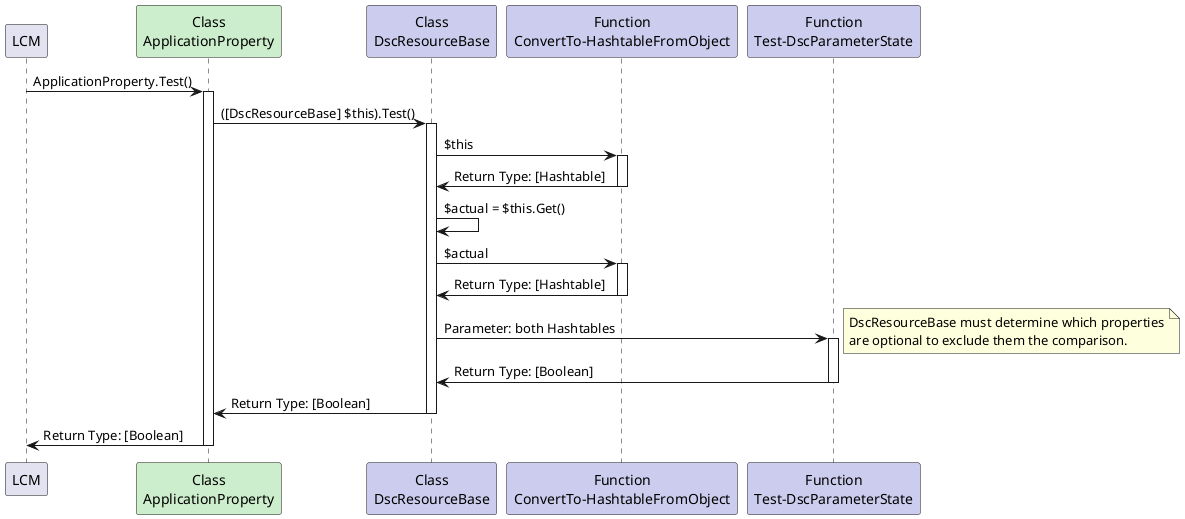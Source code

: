 @startuml

participant "LCM"
participant "Class\nApplicationProperty" #cceecc
participant "Class\nDscResourceBase" #ccccee
participant "Function\nConvertTo-HashtableFromObject" #ccccee
participant "Function\nTest-DscParameterState" #ccccee

"LCM" -> "Class\nApplicationProperty" : ApplicationProperty.Test()
activate "Class\nApplicationProperty"

"Class\nApplicationProperty" -> "Class\nDscResourceBase" : ([DscResourceBase] $this).Test()
activate "Class\nDscResourceBase"

"Class\nDscResourceBase" -> "Function\nConvertTo-HashtableFromObject" : $this
activate "Function\nConvertTo-HashtableFromObject"

"Function\nConvertTo-HashtableFromObject" -> "Class\nDscResourceBase" : Return Type: [Hashtable]
deactivate "Function\nConvertTo-HashtableFromObject"

"Class\nDscResourceBase" -> "Class\nDscResourceBase" : $actual = $this.Get()

"Class\nDscResourceBase" -> "Function\nConvertTo-HashtableFromObject" : $actual
activate "Function\nConvertTo-HashtableFromObject"

"Function\nConvertTo-HashtableFromObject" -> "Class\nDscResourceBase" : Return Type: [Hashtable]
deactivate "Function\nConvertTo-HashtableFromObject"

"Class\nDscResourceBase" -> "Function\nTest-DscParameterState" : Parameter: both Hashtables
note right
    DscResourceBase must determine which properties
    are optional to exclude them the comparison.
end note
activate "Function\nTest-DscParameterState"

"Function\nTest-DscParameterState" -> "Class\nDscResourceBase" : Return Type: [Boolean]
deactivate "Function\nTest-DscParameterState"

"Class\nDscResourceBase" -> "Class\nApplicationProperty" : Return Type: [Boolean]
deactivate "Class\nDscResourceBase"

"Class\nApplicationProperty" -> LCM : Return Type: [Boolean]
deactivate "Class\nApplicationProperty"


@enduml